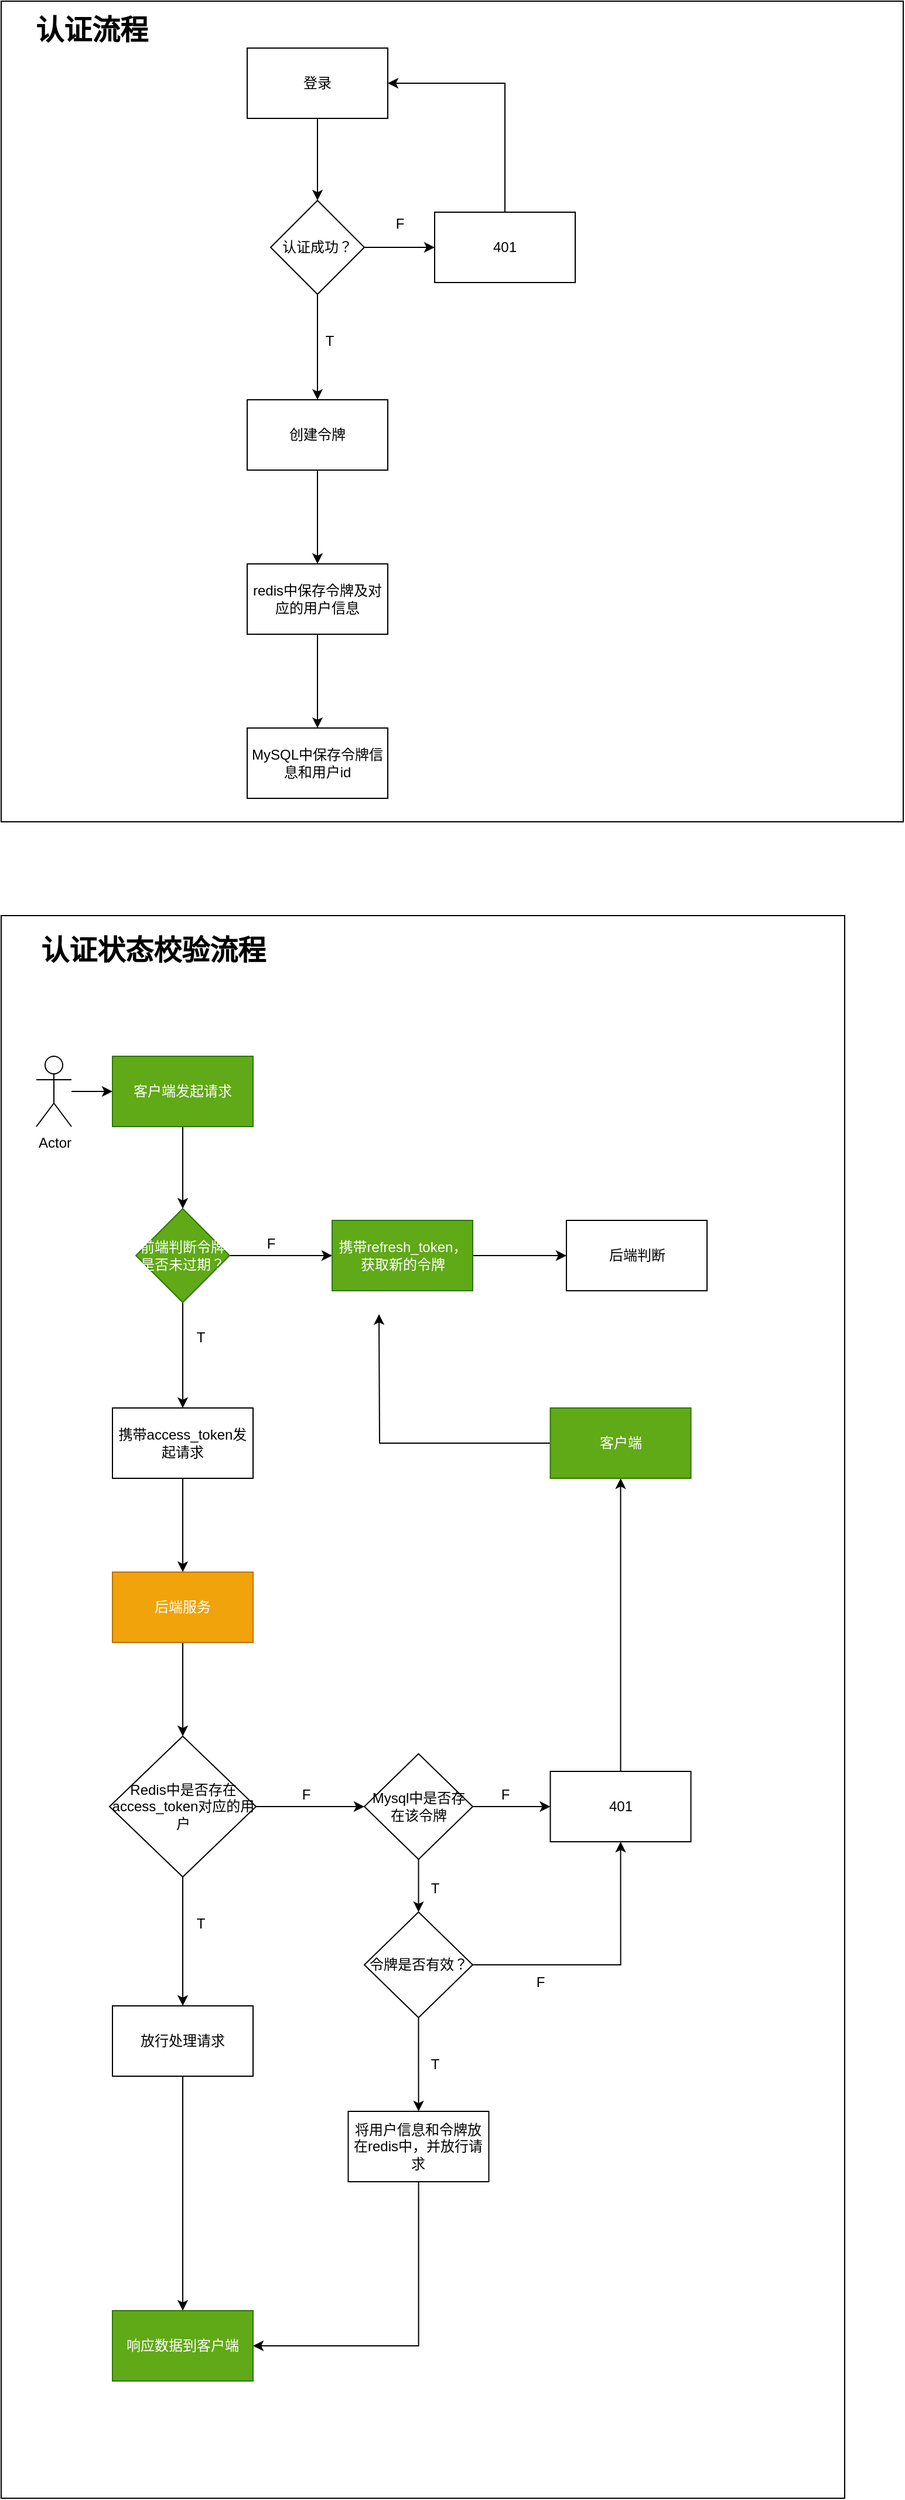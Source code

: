 <mxfile version="12.9.3" type="device"><diagram id="J9ujodLEVtis5HV9QjIF" name="第 1 页"><mxGraphModel dx="1086" dy="2135" grid="1" gridSize="10" guides="1" tooltips="1" connect="1" arrows="1" fold="1" page="1" pageScale="1" pageWidth="827" pageHeight="1169" math="0" shadow="0"><root><mxCell id="0"/><mxCell id="1" parent="0"/><mxCell id="jQzDcPNk8eVniWd-qUZf-71" value="" style="rounded=0;whiteSpace=wrap;html=1;align=center;" parent="1" vertex="1"><mxGeometry y="410" width="720" height="1350" as="geometry"/></mxCell><mxCell id="jQzDcPNk8eVniWd-qUZf-69" value="" style="rounded=0;whiteSpace=wrap;html=1;align=center;" parent="1" vertex="1"><mxGeometry y="-370" width="770" height="700" as="geometry"/></mxCell><mxCell id="jQzDcPNk8eVniWd-qUZf-5" value="" style="edgeStyle=orthogonalEdgeStyle;rounded=0;orthogonalLoop=1;jettySize=auto;html=1;" parent="1" source="jQzDcPNk8eVniWd-qUZf-1" target="jQzDcPNk8eVniWd-qUZf-4" edge="1"><mxGeometry relative="1" as="geometry"/></mxCell><mxCell id="jQzDcPNk8eVniWd-qUZf-1" value="登录" style="rounded=0;whiteSpace=wrap;html=1;" parent="1" vertex="1"><mxGeometry x="210" y="-330" width="120" height="60" as="geometry"/></mxCell><mxCell id="jQzDcPNk8eVniWd-qUZf-7" value="" style="edgeStyle=orthogonalEdgeStyle;rounded=0;orthogonalLoop=1;jettySize=auto;html=1;" parent="1" source="jQzDcPNk8eVniWd-qUZf-4" target="jQzDcPNk8eVniWd-qUZf-6" edge="1"><mxGeometry relative="1" as="geometry"/></mxCell><mxCell id="jQzDcPNk8eVniWd-qUZf-10" value="" style="edgeStyle=orthogonalEdgeStyle;rounded=0;orthogonalLoop=1;jettySize=auto;html=1;" parent="1" source="jQzDcPNk8eVniWd-qUZf-4" target="jQzDcPNk8eVniWd-qUZf-9" edge="1"><mxGeometry relative="1" as="geometry"/></mxCell><mxCell id="jQzDcPNk8eVniWd-qUZf-4" value="认证成功？" style="rhombus;whiteSpace=wrap;html=1;rounded=0;" parent="1" vertex="1"><mxGeometry x="230" y="-200" width="80" height="80" as="geometry"/></mxCell><mxCell id="jQzDcPNk8eVniWd-qUZf-49" value="" style="edgeStyle=orthogonalEdgeStyle;rounded=0;orthogonalLoop=1;jettySize=auto;html=1;" parent="1" source="jQzDcPNk8eVniWd-qUZf-6" target="jQzDcPNk8eVniWd-qUZf-48" edge="1"><mxGeometry relative="1" as="geometry"/></mxCell><mxCell id="jQzDcPNk8eVniWd-qUZf-6" value="创建令牌" style="whiteSpace=wrap;html=1;rounded=0;align=center;" parent="1" vertex="1"><mxGeometry x="210" y="-30" width="120" height="60" as="geometry"/></mxCell><mxCell id="jQzDcPNk8eVniWd-qUZf-8" value="T" style="text;html=1;align=center;verticalAlign=middle;resizable=0;points=[];autosize=1;" parent="1" vertex="1"><mxGeometry x="270" y="-90" width="20" height="20" as="geometry"/></mxCell><mxCell id="jQzDcPNk8eVniWd-qUZf-47" style="edgeStyle=orthogonalEdgeStyle;rounded=0;orthogonalLoop=1;jettySize=auto;html=1;entryX=1;entryY=0.5;entryDx=0;entryDy=0;" parent="1" source="jQzDcPNk8eVniWd-qUZf-9" target="jQzDcPNk8eVniWd-qUZf-1" edge="1"><mxGeometry relative="1" as="geometry"><Array as="points"><mxPoint x="430" y="-300"/></Array></mxGeometry></mxCell><mxCell id="jQzDcPNk8eVniWd-qUZf-9" value="401" style="whiteSpace=wrap;html=1;rounded=0;" parent="1" vertex="1"><mxGeometry x="370" y="-190" width="120" height="60" as="geometry"/></mxCell><mxCell id="jQzDcPNk8eVniWd-qUZf-14" value="" style="edgeStyle=orthogonalEdgeStyle;rounded=0;orthogonalLoop=1;jettySize=auto;html=1;" parent="1" source="jQzDcPNk8eVniWd-qUZf-12" target="jQzDcPNk8eVniWd-qUZf-13" edge="1"><mxGeometry relative="1" as="geometry"/></mxCell><mxCell id="jQzDcPNk8eVniWd-qUZf-12" value="Actor" style="shape=umlActor;verticalLabelPosition=bottom;verticalAlign=top;html=1;outlineConnect=0;align=left;" parent="1" vertex="1"><mxGeometry x="30" y="530" width="30" height="60" as="geometry"/></mxCell><mxCell id="jQzDcPNk8eVniWd-qUZf-16" value="" style="edgeStyle=orthogonalEdgeStyle;rounded=0;orthogonalLoop=1;jettySize=auto;html=1;" parent="1" source="jQzDcPNk8eVniWd-qUZf-13" target="jQzDcPNk8eVniWd-qUZf-15" edge="1"><mxGeometry relative="1" as="geometry"/></mxCell><mxCell id="jQzDcPNk8eVniWd-qUZf-13" value="&lt;div&gt;客户端发起请求&lt;/div&gt;&lt;div&gt;&lt;/div&gt;" style="whiteSpace=wrap;html=1;align=center;verticalAlign=middle;fillColor=#60a917;strokeColor=#2D7600;fontColor=#ffffff;" parent="1" vertex="1"><mxGeometry x="95" y="530" width="120" height="60" as="geometry"/></mxCell><mxCell id="jQzDcPNk8eVniWd-qUZf-18" value="" style="edgeStyle=orthogonalEdgeStyle;rounded=0;orthogonalLoop=1;jettySize=auto;html=1;" parent="1" source="jQzDcPNk8eVniWd-qUZf-15" target="jQzDcPNk8eVniWd-qUZf-17" edge="1"><mxGeometry relative="1" as="geometry"/></mxCell><mxCell id="jQzDcPNk8eVniWd-qUZf-24" value="" style="edgeStyle=orthogonalEdgeStyle;rounded=0;orthogonalLoop=1;jettySize=auto;html=1;entryX=0;entryY=0.5;entryDx=0;entryDy=0;" parent="1" source="jQzDcPNk8eVniWd-qUZf-15" target="jQzDcPNk8eVniWd-qUZf-25" edge="1"><mxGeometry relative="1" as="geometry"><mxPoint x="275" y="700" as="targetPoint"/></mxGeometry></mxCell><mxCell id="jQzDcPNk8eVniWd-qUZf-15" value="前端判断令牌是否未过期？" style="rhombus;whiteSpace=wrap;html=1;fillColor=#60a917;strokeColor=#2D7600;fontColor=#ffffff;" parent="1" vertex="1"><mxGeometry x="115" y="660" width="80" height="80" as="geometry"/></mxCell><mxCell id="jQzDcPNk8eVniWd-qUZf-31" value="" style="edgeStyle=orthogonalEdgeStyle;rounded=0;orthogonalLoop=1;jettySize=auto;html=1;" parent="1" source="jQzDcPNk8eVniWd-qUZf-17" target="jQzDcPNk8eVniWd-qUZf-30" edge="1"><mxGeometry relative="1" as="geometry"/></mxCell><mxCell id="jQzDcPNk8eVniWd-qUZf-17" value="携带access_token发起请求" style="whiteSpace=wrap;html=1;" parent="1" vertex="1"><mxGeometry x="95" y="830" width="120" height="60" as="geometry"/></mxCell><mxCell id="jQzDcPNk8eVniWd-qUZf-19" value="T" style="text;html=1;align=center;verticalAlign=middle;resizable=0;points=[];autosize=1;" parent="1" vertex="1"><mxGeometry x="160" y="760" width="20" height="20" as="geometry"/></mxCell><mxCell id="mrLpozALVMGHKGBJENQ6-2" value="" style="edgeStyle=orthogonalEdgeStyle;rounded=0;orthogonalLoop=1;jettySize=auto;html=1;" edge="1" parent="1" source="jQzDcPNk8eVniWd-qUZf-25" target="mrLpozALVMGHKGBJENQ6-1"><mxGeometry relative="1" as="geometry"/></mxCell><mxCell id="jQzDcPNk8eVniWd-qUZf-25" value="携带refresh_token，获取新的令牌" style="whiteSpace=wrap;html=1;fillColor=#60a917;strokeColor=#2D7600;fontColor=#ffffff;" parent="1" vertex="1"><mxGeometry x="282.5" y="670" width="120" height="60" as="geometry"/></mxCell><mxCell id="mrLpozALVMGHKGBJENQ6-1" value="后端判断" style="whiteSpace=wrap;html=1;" vertex="1" parent="1"><mxGeometry x="482.5" y="670" width="120" height="60" as="geometry"/></mxCell><mxCell id="jQzDcPNk8eVniWd-qUZf-28" value="F" style="text;html=1;align=center;verticalAlign=middle;resizable=0;points=[];autosize=1;" parent="1" vertex="1"><mxGeometry x="220" y="680" width="20" height="20" as="geometry"/></mxCell><mxCell id="jQzDcPNk8eVniWd-qUZf-33" value="" style="edgeStyle=orthogonalEdgeStyle;rounded=0;orthogonalLoop=1;jettySize=auto;html=1;" parent="1" source="jQzDcPNk8eVniWd-qUZf-30" target="jQzDcPNk8eVniWd-qUZf-32" edge="1"><mxGeometry relative="1" as="geometry"/></mxCell><mxCell id="jQzDcPNk8eVniWd-qUZf-30" value="后端服务" style="whiteSpace=wrap;html=1;fillColor=#f0a30a;strokeColor=#BD7000;fontColor=#ffffff;" parent="1" vertex="1"><mxGeometry x="95" y="970" width="120" height="60" as="geometry"/></mxCell><mxCell id="jQzDcPNk8eVniWd-qUZf-35" value="" style="edgeStyle=orthogonalEdgeStyle;rounded=0;orthogonalLoop=1;jettySize=auto;html=1;" parent="1" source="jQzDcPNk8eVniWd-qUZf-32" target="jQzDcPNk8eVniWd-qUZf-34" edge="1"><mxGeometry relative="1" as="geometry"/></mxCell><mxCell id="jQzDcPNk8eVniWd-qUZf-55" value="" style="edgeStyle=orthogonalEdgeStyle;rounded=0;orthogonalLoop=1;jettySize=auto;html=1;" parent="1" source="jQzDcPNk8eVniWd-qUZf-32" target="jQzDcPNk8eVniWd-qUZf-54" edge="1"><mxGeometry relative="1" as="geometry"/></mxCell><mxCell id="jQzDcPNk8eVniWd-qUZf-32" value="Redis中是否存在access_token对应的用户" style="rhombus;whiteSpace=wrap;html=1;" parent="1" vertex="1"><mxGeometry x="92.5" y="1110" width="125" height="120" as="geometry"/></mxCell><mxCell id="jQzDcPNk8eVniWd-qUZf-41" value="" style="edgeStyle=orthogonalEdgeStyle;rounded=0;orthogonalLoop=1;jettySize=auto;html=1;" parent="1" source="jQzDcPNk8eVniWd-qUZf-34" target="jQzDcPNk8eVniWd-qUZf-40" edge="1"><mxGeometry relative="1" as="geometry"/></mxCell><mxCell id="jQzDcPNk8eVniWd-qUZf-58" value="" style="edgeStyle=orthogonalEdgeStyle;rounded=0;orthogonalLoop=1;jettySize=auto;html=1;" parent="1" source="jQzDcPNk8eVniWd-qUZf-34" target="jQzDcPNk8eVniWd-qUZf-57" edge="1"><mxGeometry relative="1" as="geometry"/></mxCell><mxCell id="jQzDcPNk8eVniWd-qUZf-34" value="Mysql中是否存在该令牌" style="rhombus;whiteSpace=wrap;html=1;" parent="1" vertex="1"><mxGeometry x="310" y="1125" width="92.5" height="90" as="geometry"/></mxCell><mxCell id="jQzDcPNk8eVniWd-qUZf-36" value="F" style="text;html=1;align=center;verticalAlign=middle;resizable=0;points=[];autosize=1;" parent="1" vertex="1"><mxGeometry x="250" y="1150" width="20" height="20" as="geometry"/></mxCell><mxCell id="jQzDcPNk8eVniWd-qUZf-44" value="" style="edgeStyle=orthogonalEdgeStyle;rounded=0;orthogonalLoop=1;jettySize=auto;html=1;" parent="1" source="jQzDcPNk8eVniWd-qUZf-40" target="jQzDcPNk8eVniWd-qUZf-43" edge="1"><mxGeometry relative="1" as="geometry"/></mxCell><mxCell id="jQzDcPNk8eVniWd-qUZf-40" value="401" style="whiteSpace=wrap;html=1;" parent="1" vertex="1"><mxGeometry x="468.75" y="1140" width="120" height="60" as="geometry"/></mxCell><mxCell id="jQzDcPNk8eVniWd-qUZf-42" value="F" style="text;html=1;align=center;verticalAlign=middle;resizable=0;points=[];autosize=1;" parent="1" vertex="1"><mxGeometry x="420" y="1150" width="20" height="20" as="geometry"/></mxCell><mxCell id="jQzDcPNk8eVniWd-qUZf-46" value="" style="edgeStyle=orthogonalEdgeStyle;rounded=0;orthogonalLoop=1;jettySize=auto;html=1;entryX=0.5;entryY=1;entryDx=0;entryDy=0;" parent="1" source="jQzDcPNk8eVniWd-qUZf-43" edge="1"><mxGeometry relative="1" as="geometry"><mxPoint x="322.5" y="750" as="targetPoint"/></mxGeometry></mxCell><mxCell id="jQzDcPNk8eVniWd-qUZf-43" value="客户端" style="whiteSpace=wrap;html=1;fillColor=#60a917;strokeColor=#2D7600;fontColor=#ffffff;" parent="1" vertex="1"><mxGeometry x="468.75" y="830" width="120" height="60" as="geometry"/></mxCell><mxCell id="jQzDcPNk8eVniWd-qUZf-51" value="" style="edgeStyle=orthogonalEdgeStyle;rounded=0;orthogonalLoop=1;jettySize=auto;html=1;" parent="1" source="jQzDcPNk8eVniWd-qUZf-48" target="jQzDcPNk8eVniWd-qUZf-50" edge="1"><mxGeometry relative="1" as="geometry"/></mxCell><mxCell id="jQzDcPNk8eVniWd-qUZf-48" value="redis中保存令牌及对应的用户信息" style="whiteSpace=wrap;html=1;rounded=0;" parent="1" vertex="1"><mxGeometry x="210" y="110" width="120" height="60" as="geometry"/></mxCell><mxCell id="jQzDcPNk8eVniWd-qUZf-50" value="MySQL中保存令牌信息和用户id" style="whiteSpace=wrap;html=1;rounded=0;" parent="1" vertex="1"><mxGeometry x="210" y="250" width="120" height="60" as="geometry"/></mxCell><mxCell id="jQzDcPNk8eVniWd-qUZf-52" value="F" style="text;html=1;align=center;verticalAlign=middle;resizable=0;points=[];autosize=1;" parent="1" vertex="1"><mxGeometry x="330" y="-190" width="20" height="20" as="geometry"/></mxCell><mxCell id="jQzDcPNk8eVniWd-qUZf-75" style="edgeStyle=orthogonalEdgeStyle;rounded=0;orthogonalLoop=1;jettySize=auto;html=1;" parent="1" source="jQzDcPNk8eVniWd-qUZf-54" target="jQzDcPNk8eVniWd-qUZf-73" edge="1"><mxGeometry relative="1" as="geometry"/></mxCell><mxCell id="jQzDcPNk8eVniWd-qUZf-54" value="放行处理请求" style="whiteSpace=wrap;html=1;" parent="1" vertex="1"><mxGeometry x="95" y="1340" width="120" height="60" as="geometry"/></mxCell><mxCell id="jQzDcPNk8eVniWd-qUZf-56" value="T" style="text;html=1;align=center;verticalAlign=middle;resizable=0;points=[];autosize=1;" parent="1" vertex="1"><mxGeometry x="160" y="1260" width="20" height="20" as="geometry"/></mxCell><mxCell id="jQzDcPNk8eVniWd-qUZf-64" value="" style="edgeStyle=orthogonalEdgeStyle;rounded=0;orthogonalLoop=1;jettySize=auto;html=1;" parent="1" source="jQzDcPNk8eVniWd-qUZf-57" target="jQzDcPNk8eVniWd-qUZf-63" edge="1"><mxGeometry relative="1" as="geometry"/></mxCell><mxCell id="jQzDcPNk8eVniWd-qUZf-66" style="edgeStyle=orthogonalEdgeStyle;rounded=0;orthogonalLoop=1;jettySize=auto;html=1;entryX=0.5;entryY=1;entryDx=0;entryDy=0;" parent="1" source="jQzDcPNk8eVniWd-qUZf-57" target="jQzDcPNk8eVniWd-qUZf-40" edge="1"><mxGeometry relative="1" as="geometry"/></mxCell><mxCell id="jQzDcPNk8eVniWd-qUZf-57" value="令牌是否有效？" style="rhombus;whiteSpace=wrap;html=1;" parent="1" vertex="1"><mxGeometry x="310" y="1260" width="92.5" height="90" as="geometry"/></mxCell><mxCell id="jQzDcPNk8eVniWd-qUZf-59" value="T" style="text;html=1;align=center;verticalAlign=middle;resizable=0;points=[];autosize=1;" parent="1" vertex="1"><mxGeometry x="360" y="1230" width="20" height="20" as="geometry"/></mxCell><mxCell id="jQzDcPNk8eVniWd-qUZf-77" style="edgeStyle=orthogonalEdgeStyle;rounded=0;orthogonalLoop=1;jettySize=auto;html=1;entryX=1;entryY=0.5;entryDx=0;entryDy=0;" parent="1" source="jQzDcPNk8eVniWd-qUZf-63" target="jQzDcPNk8eVniWd-qUZf-73" edge="1"><mxGeometry relative="1" as="geometry"><Array as="points"><mxPoint x="356" y="1630"/></Array></mxGeometry></mxCell><mxCell id="jQzDcPNk8eVniWd-qUZf-63" value="将用户信息和令牌放在redis中，并放行请求" style="whiteSpace=wrap;html=1;" parent="1" vertex="1"><mxGeometry x="296.25" y="1430" width="120" height="60" as="geometry"/></mxCell><mxCell id="jQzDcPNk8eVniWd-qUZf-65" value="T" style="text;html=1;align=center;verticalAlign=middle;resizable=0;points=[];autosize=1;" parent="1" vertex="1"><mxGeometry x="360" y="1380" width="20" height="20" as="geometry"/></mxCell><mxCell id="jQzDcPNk8eVniWd-qUZf-67" value="F" style="text;html=1;align=center;verticalAlign=middle;resizable=0;points=[];autosize=1;" parent="1" vertex="1"><mxGeometry x="450" y="1310" width="20" height="20" as="geometry"/></mxCell><mxCell id="jQzDcPNk8eVniWd-qUZf-70" value="&lt;b&gt;&lt;font style=&quot;font-size: 24px&quot;&gt;认证流程&lt;/font&gt;&lt;/b&gt;" style="text;html=1;strokeColor=none;fillColor=none;align=center;verticalAlign=middle;whiteSpace=wrap;rounded=0;" parent="1" vertex="1"><mxGeometry x="10" y="-360" width="135" height="30" as="geometry"/></mxCell><mxCell id="jQzDcPNk8eVniWd-qUZf-72" value="&lt;font style=&quot;font-size: 24px&quot;&gt;&lt;b&gt;认证状态校验流程&lt;/b&gt;&lt;/font&gt;" style="text;html=1;strokeColor=none;fillColor=none;align=center;verticalAlign=middle;whiteSpace=wrap;rounded=0;" parent="1" vertex="1"><mxGeometry x="20" y="430" width="220" height="20" as="geometry"/></mxCell><mxCell id="jQzDcPNk8eVniWd-qUZf-73" value="响应数据到客户端" style="rounded=0;whiteSpace=wrap;html=1;align=center;fillColor=#60a917;strokeColor=#2D7600;fontColor=#ffffff;" parent="1" vertex="1"><mxGeometry x="95" y="1600" width="120" height="60" as="geometry"/></mxCell></root></mxGraphModel></diagram></mxfile>